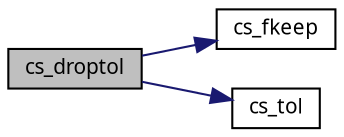 digraph G
{
  edge [fontname="FreeSans.ttf",fontsize=10,labelfontname="FreeSans.ttf",labelfontsize=10];
  node [fontname="FreeSans.ttf",fontsize=10,shape=record];
  rankdir=LR;
  Node1 [label="cs_droptol",height=0.2,width=0.4,color="black", fillcolor="grey75", style="filled" fontcolor="black"];
  Node1 -> Node2 [color="midnightblue",fontsize=10,style="solid",fontname="FreeSans.ttf"];
  Node2 [label="cs_fkeep",height=0.2,width=0.4,color="black", fillcolor="white", style="filled",URL="$cs_8c.html#de63a58ec1758250c64518d817ea3c4c"];
  Node1 -> Node3 [color="midnightblue",fontsize=10,style="solid",fontname="FreeSans.ttf"];
  Node3 [label="cs_tol",height=0.2,width=0.4,color="black", fillcolor="white", style="filled",URL="$cs_8c.html#db704422b5f80f757920bf30c5dcabed"];
}
